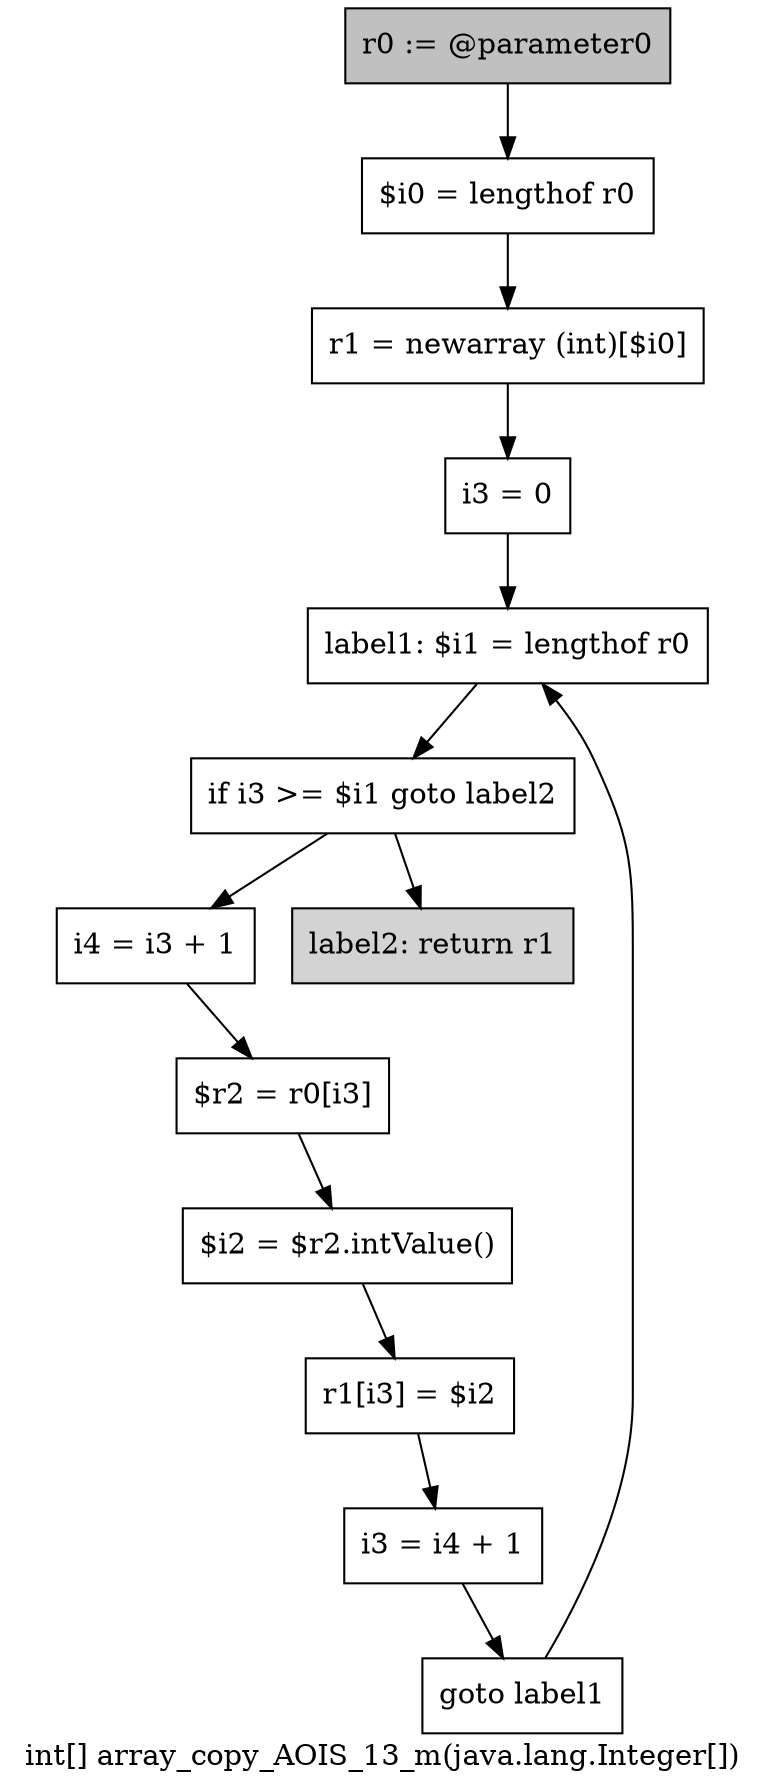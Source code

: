 digraph "int[] array_copy_AOIS_13_m(java.lang.Integer[])" {
    label="int[] array_copy_AOIS_13_m(java.lang.Integer[])";
    node [shape=box];
    "0" [style=filled,fillcolor=gray,label="r0 := @parameter0",];
    "1" [label="$i0 = lengthof r0",];
    "0"->"1";
    "2" [label="r1 = newarray (int)[$i0]",];
    "1"->"2";
    "3" [label="i3 = 0",];
    "2"->"3";
    "4" [label="label1: $i1 = lengthof r0",];
    "3"->"4";
    "5" [label="if i3 >= $i1 goto label2",];
    "4"->"5";
    "6" [label="i4 = i3 + 1",];
    "5"->"6";
    "12" [style=filled,fillcolor=lightgray,label="label2: return r1",];
    "5"->"12";
    "7" [label="$r2 = r0[i3]",];
    "6"->"7";
    "8" [label="$i2 = $r2.intValue()",];
    "7"->"8";
    "9" [label="r1[i3] = $i2",];
    "8"->"9";
    "10" [label="i3 = i4 + 1",];
    "9"->"10";
    "11" [label="goto label1",];
    "10"->"11";
    "11"->"4";
}
